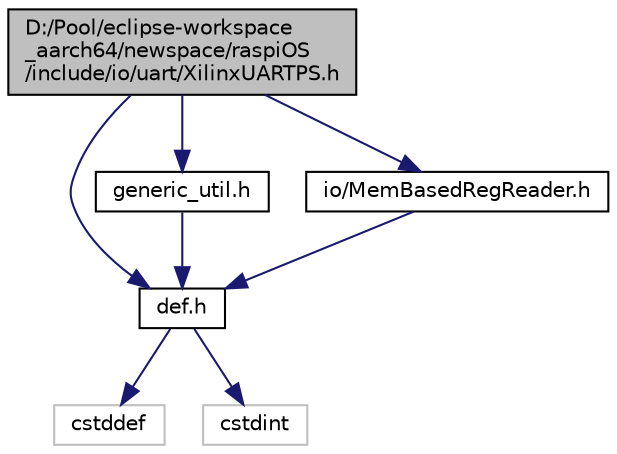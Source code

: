 digraph "D:/Pool/eclipse-workspace_aarch64/newspace/raspiOS/include/io/uart/XilinxUARTPS.h"
{
  edge [fontname="Helvetica",fontsize="10",labelfontname="Helvetica",labelfontsize="10"];
  node [fontname="Helvetica",fontsize="10",shape=record];
  Node1983 [label="D:/Pool/eclipse-workspace\l_aarch64/newspace/raspiOS\l/include/io/uart/XilinxUARTPS.h",height=0.2,width=0.4,color="black", fillcolor="grey75", style="filled", fontcolor="black"];
  Node1983 -> Node1984 [color="midnightblue",fontsize="10",style="solid",fontname="Helvetica"];
  Node1984 [label="def.h",height=0.2,width=0.4,color="black", fillcolor="white", style="filled",URL="$d4/da4/def_8h.html"];
  Node1984 -> Node1985 [color="midnightblue",fontsize="10",style="solid",fontname="Helvetica"];
  Node1985 [label="cstddef",height=0.2,width=0.4,color="grey75", fillcolor="white", style="filled"];
  Node1984 -> Node1986 [color="midnightblue",fontsize="10",style="solid",fontname="Helvetica"];
  Node1986 [label="cstdint",height=0.2,width=0.4,color="grey75", fillcolor="white", style="filled"];
  Node1983 -> Node1987 [color="midnightblue",fontsize="10",style="solid",fontname="Helvetica"];
  Node1987 [label="generic_util.h",height=0.2,width=0.4,color="black", fillcolor="white", style="filled",URL="$d6/d93/generic__util_8h.html"];
  Node1987 -> Node1984 [color="midnightblue",fontsize="10",style="solid",fontname="Helvetica"];
  Node1983 -> Node1988 [color="midnightblue",fontsize="10",style="solid",fontname="Helvetica"];
  Node1988 [label="io/MemBasedRegReader.h",height=0.2,width=0.4,color="black", fillcolor="white", style="filled",URL="$da/d46/_mem_based_reg_reader_8h.html"];
  Node1988 -> Node1984 [color="midnightblue",fontsize="10",style="solid",fontname="Helvetica"];
}
